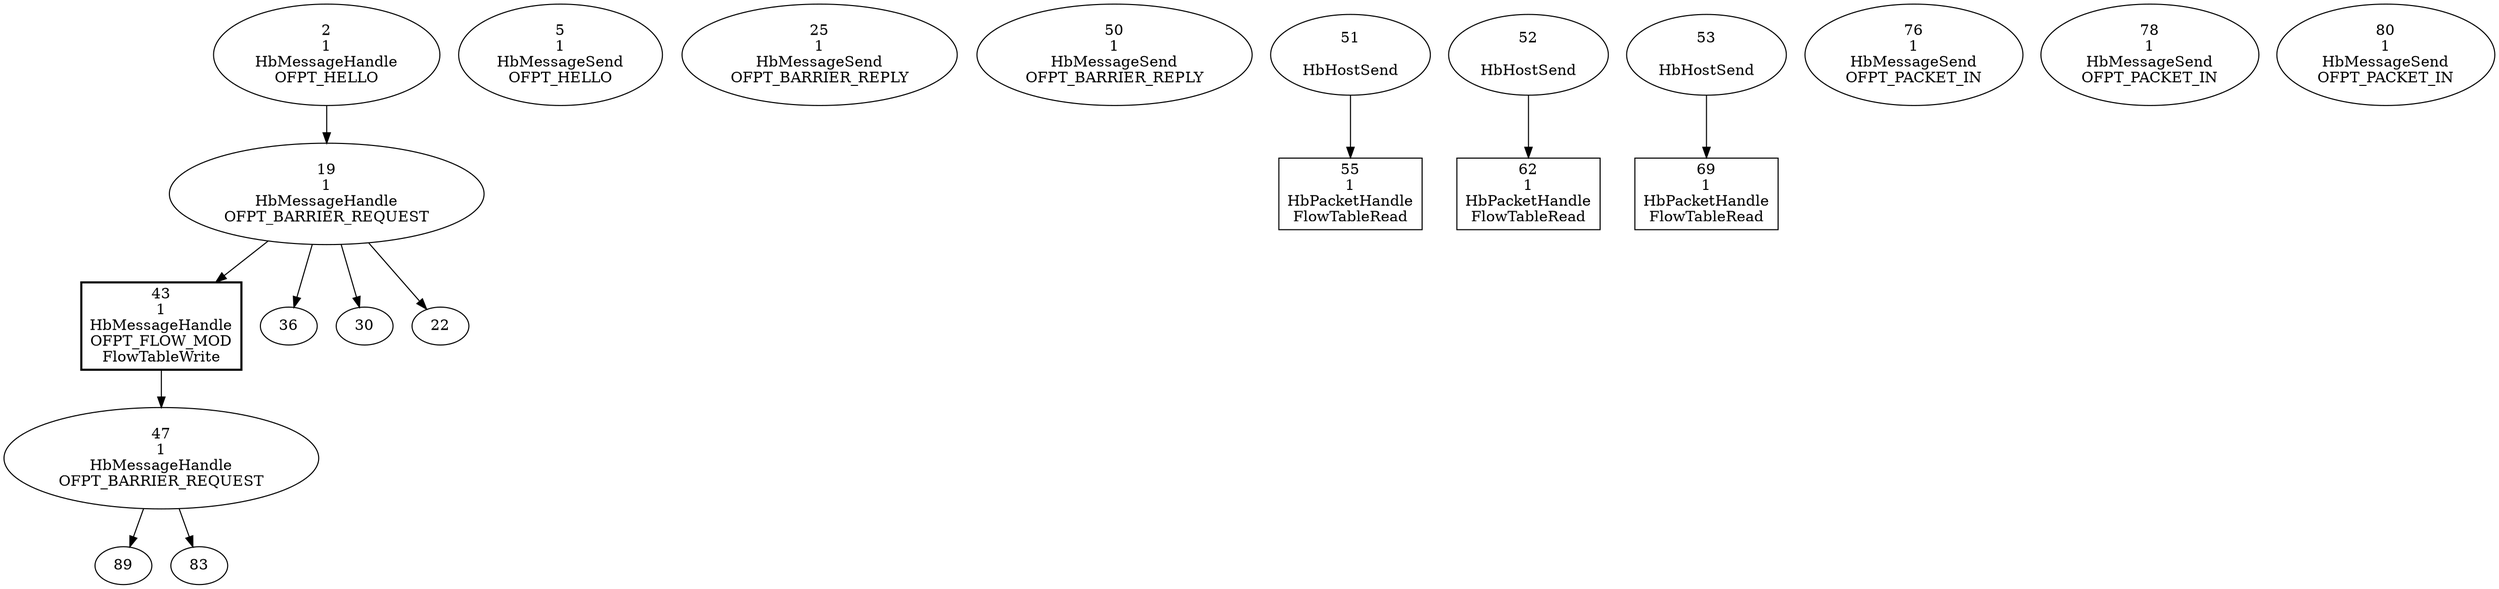 digraph G {
2 [label="2\n1\nHbMessageHandle\nOFPT_HELLO\n"] ;
5 [label="5\n1\nHbMessageSend\nOFPT_HELLO\n"] ;
19 [label="19\n1\nHbMessageHandle\nOFPT_BARRIER_REQUEST\n"] ;
25 [label="25\n1\nHbMessageSend\nOFPT_BARRIER_REPLY\n"] ;
43 [label="43\n1\nHbMessageHandle\nOFPT_FLOW_MOD\nFlowTableWrite"] [shape=box style="bold"];
47 [label="47\n1\nHbMessageHandle\nOFPT_BARRIER_REQUEST\n"] ;
50 [label="50\n1\nHbMessageSend\nOFPT_BARRIER_REPLY\n"] ;
51 [label="51\n\nHbHostSend\n"];
52 [label="52\n\nHbHostSend\n"];
53 [label="53\n\nHbHostSend\n"];
55 [label="55\n1\nHbPacketHandle\nFlowTableRead"][shape="box"];
62 [label="62\n1\nHbPacketHandle\nFlowTableRead"][shape="box"];
69 [label="69\n1\nHbPacketHandle\nFlowTableRead"][shape="box"];
76 [label="76\n1\nHbMessageSend\nOFPT_PACKET_IN\n"] ;
78 [label="78\n1\nHbMessageSend\nOFPT_PACKET_IN\n"] ;
80 [label="80\n1\nHbMessageSend\nOFPT_PACKET_IN\n"] ;
    2 -> 19;
    47 -> 89;
    19 -> 36;
    19 -> 30;
    52 -> 62;
    19 -> 22;
    53 -> 69;
    47 -> 83;
    19 -> 43;
    43 -> 47;
    51 -> 55;
edge[constraint=false arrowhead="none"];
}
